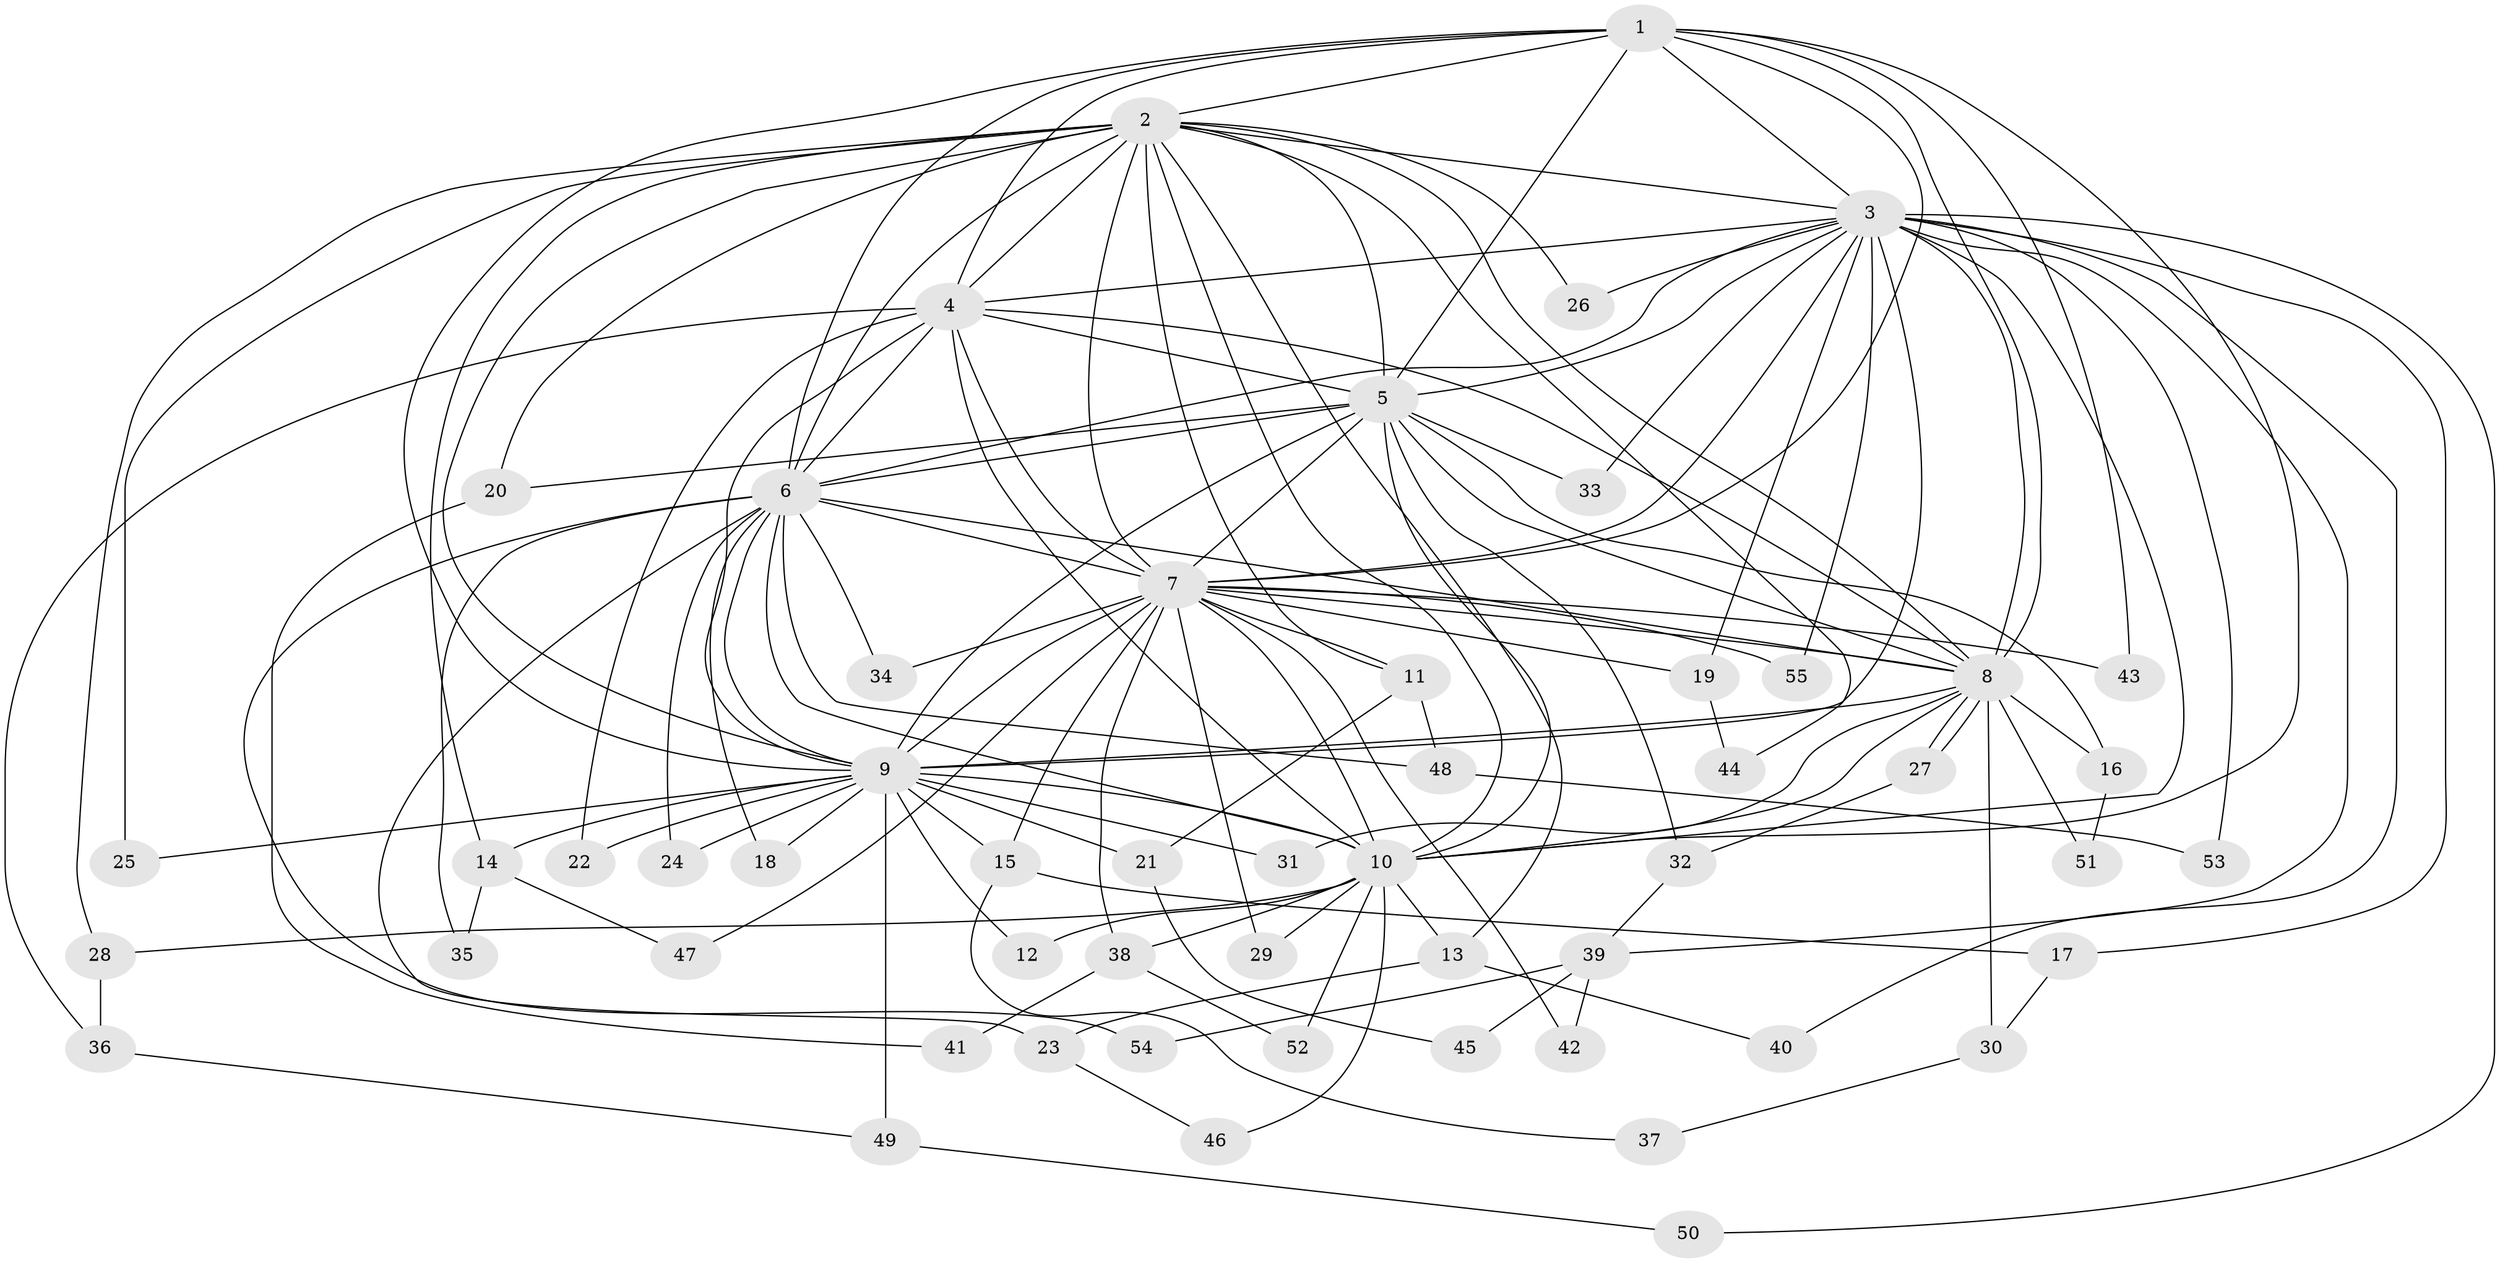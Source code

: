 // Generated by graph-tools (version 1.1) at 2025/49/03/09/25 03:49:33]
// undirected, 55 vertices, 135 edges
graph export_dot {
graph [start="1"]
  node [color=gray90,style=filled];
  1;
  2;
  3;
  4;
  5;
  6;
  7;
  8;
  9;
  10;
  11;
  12;
  13;
  14;
  15;
  16;
  17;
  18;
  19;
  20;
  21;
  22;
  23;
  24;
  25;
  26;
  27;
  28;
  29;
  30;
  31;
  32;
  33;
  34;
  35;
  36;
  37;
  38;
  39;
  40;
  41;
  42;
  43;
  44;
  45;
  46;
  47;
  48;
  49;
  50;
  51;
  52;
  53;
  54;
  55;
  1 -- 2;
  1 -- 3;
  1 -- 4;
  1 -- 5;
  1 -- 6;
  1 -- 7;
  1 -- 8;
  1 -- 9;
  1 -- 10;
  1 -- 43;
  2 -- 3;
  2 -- 4;
  2 -- 5;
  2 -- 6;
  2 -- 7;
  2 -- 8;
  2 -- 9;
  2 -- 10;
  2 -- 11;
  2 -- 13;
  2 -- 14;
  2 -- 20;
  2 -- 25;
  2 -- 26;
  2 -- 28;
  2 -- 44;
  3 -- 4;
  3 -- 5;
  3 -- 6;
  3 -- 7;
  3 -- 8;
  3 -- 9;
  3 -- 10;
  3 -- 17;
  3 -- 19;
  3 -- 26;
  3 -- 33;
  3 -- 39;
  3 -- 40;
  3 -- 50;
  3 -- 53;
  3 -- 55;
  4 -- 5;
  4 -- 6;
  4 -- 7;
  4 -- 8;
  4 -- 9;
  4 -- 10;
  4 -- 22;
  4 -- 36;
  5 -- 6;
  5 -- 7;
  5 -- 8;
  5 -- 9;
  5 -- 10;
  5 -- 16;
  5 -- 20;
  5 -- 32;
  5 -- 33;
  6 -- 7;
  6 -- 8;
  6 -- 9;
  6 -- 10;
  6 -- 18;
  6 -- 23;
  6 -- 24;
  6 -- 34;
  6 -- 35;
  6 -- 48;
  6 -- 54;
  7 -- 8;
  7 -- 9;
  7 -- 10;
  7 -- 11;
  7 -- 15;
  7 -- 19;
  7 -- 29;
  7 -- 34;
  7 -- 38;
  7 -- 42;
  7 -- 43;
  7 -- 47;
  7 -- 55;
  8 -- 9;
  8 -- 10;
  8 -- 16;
  8 -- 27;
  8 -- 27;
  8 -- 30;
  8 -- 31;
  8 -- 51;
  9 -- 10;
  9 -- 12;
  9 -- 14;
  9 -- 15;
  9 -- 18;
  9 -- 21;
  9 -- 22;
  9 -- 24;
  9 -- 25;
  9 -- 31;
  9 -- 49;
  10 -- 12;
  10 -- 13;
  10 -- 28;
  10 -- 29;
  10 -- 38;
  10 -- 46;
  10 -- 52;
  11 -- 21;
  11 -- 48;
  13 -- 23;
  13 -- 40;
  14 -- 35;
  14 -- 47;
  15 -- 17;
  15 -- 37;
  16 -- 51;
  17 -- 30;
  19 -- 44;
  20 -- 41;
  21 -- 45;
  23 -- 46;
  27 -- 32;
  28 -- 36;
  30 -- 37;
  32 -- 39;
  36 -- 49;
  38 -- 41;
  38 -- 52;
  39 -- 42;
  39 -- 45;
  39 -- 54;
  48 -- 53;
  49 -- 50;
}
